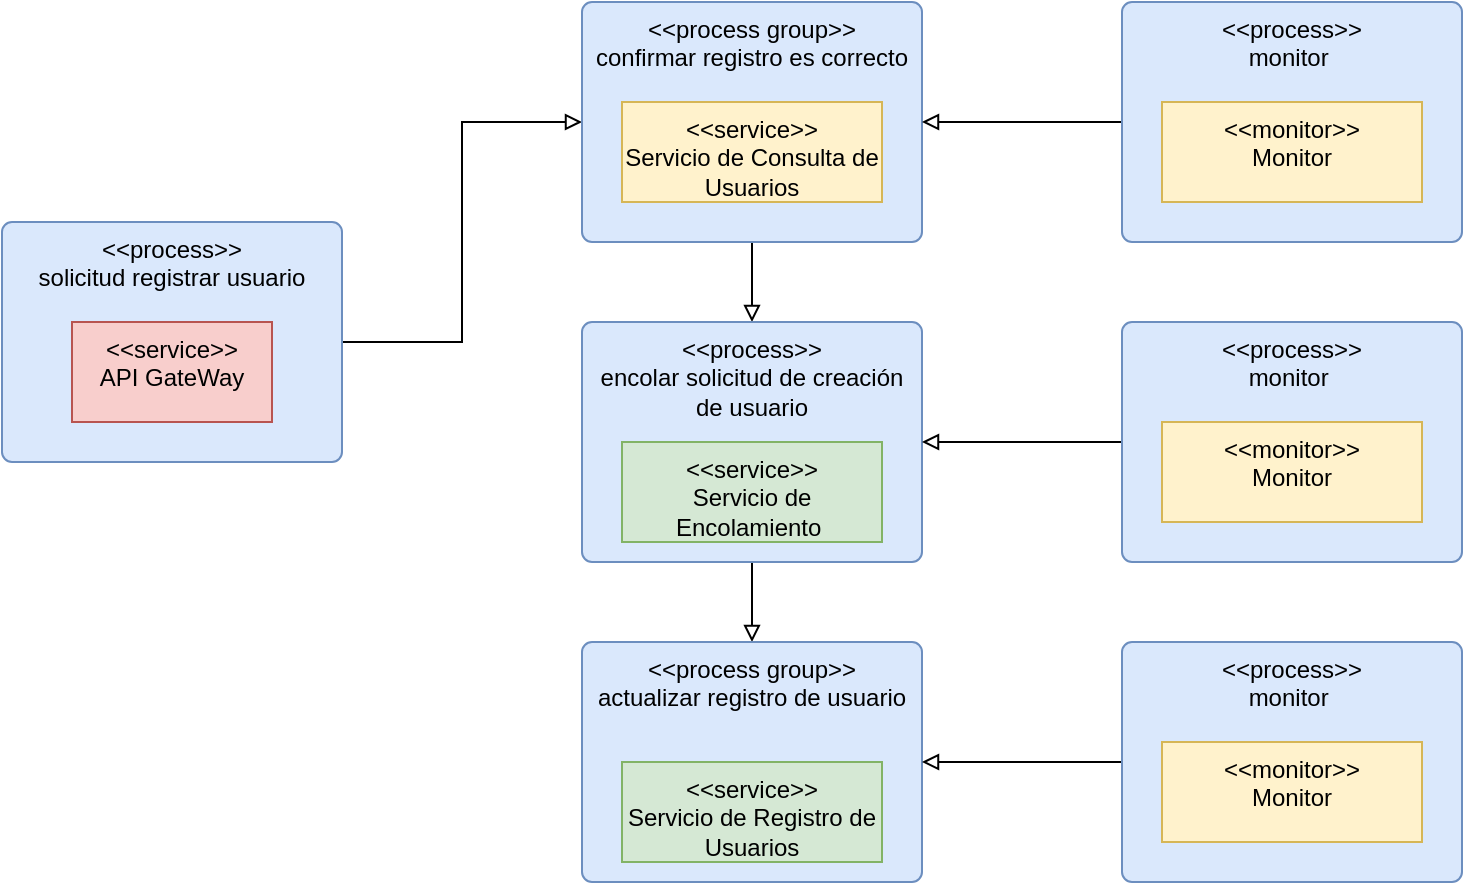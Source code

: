 <mxfile version="23.1.2" type="github">
  <diagram name="Page-1" id="3fo4hDpq8MDJEKPzps9l">
    <mxGraphModel dx="1142" dy="665" grid="1" gridSize="10" guides="1" tooltips="1" connect="1" arrows="1" fold="1" page="1" pageScale="1" pageWidth="850" pageHeight="1100" math="0" shadow="0">
      <root>
        <mxCell id="0" />
        <mxCell id="1" parent="0" />
        <mxCell id="6HdUD3fqdedWInNd4ySQ-5" style="edgeStyle=orthogonalEdgeStyle;rounded=0;orthogonalLoop=1;jettySize=auto;html=1;endArrow=block;endFill=0;" edge="1" parent="1" source="6HdUD3fqdedWInNd4ySQ-2" target="6HdUD3fqdedWInNd4ySQ-3">
          <mxGeometry relative="1" as="geometry" />
        </mxCell>
        <mxCell id="6HdUD3fqdedWInNd4ySQ-2" value="&amp;lt;&amp;lt;process&amp;gt;&amp;gt;&lt;br&gt;solicitud registrar usuario" style="html=1;align=center;verticalAlign=top;rounded=1;absoluteArcSize=1;arcSize=10;dashed=0;whiteSpace=wrap;fillColor=#dae8fc;strokeColor=#6c8ebf;" vertex="1" parent="1">
          <mxGeometry x="40" y="420" width="170" height="120" as="geometry" />
        </mxCell>
        <mxCell id="6HdUD3fqdedWInNd4ySQ-1" value="&amp;lt;&amp;lt;service&amp;gt;&amp;gt;&lt;br&gt;API GateWay" style="html=1;dashed=0;whiteSpace=wrap;verticalAlign=top;fillColor=#f8cecc;strokeColor=#b85450;" vertex="1" parent="1">
          <mxGeometry x="75" y="470" width="100" height="50" as="geometry" />
        </mxCell>
        <mxCell id="6HdUD3fqdedWInNd4ySQ-8" style="edgeStyle=orthogonalEdgeStyle;rounded=0;orthogonalLoop=1;jettySize=auto;html=1;endArrow=block;endFill=0;" edge="1" parent="1" source="6HdUD3fqdedWInNd4ySQ-3" target="6HdUD3fqdedWInNd4ySQ-6">
          <mxGeometry relative="1" as="geometry" />
        </mxCell>
        <mxCell id="6HdUD3fqdedWInNd4ySQ-3" value="&amp;lt;&amp;lt;process group&amp;gt;&amp;gt;&lt;br&gt;confirmar registro es correcto" style="html=1;align=center;verticalAlign=top;rounded=1;absoluteArcSize=1;arcSize=10;dashed=0;whiteSpace=wrap;fillColor=#dae8fc;strokeColor=#6c8ebf;" vertex="1" parent="1">
          <mxGeometry x="330" y="310" width="170" height="120" as="geometry" />
        </mxCell>
        <mxCell id="6HdUD3fqdedWInNd4ySQ-4" value="&amp;lt;&amp;lt;service&amp;gt;&amp;gt;&lt;br&gt;Servicio de Consulta de Usuarios" style="html=1;dashed=0;whiteSpace=wrap;verticalAlign=top;fillColor=#fff2cc;strokeColor=#d6b656;" vertex="1" parent="1">
          <mxGeometry x="350" y="360" width="130" height="50" as="geometry" />
        </mxCell>
        <mxCell id="6HdUD3fqdedWInNd4ySQ-11" style="edgeStyle=orthogonalEdgeStyle;rounded=0;orthogonalLoop=1;jettySize=auto;html=1;endArrow=block;endFill=0;" edge="1" parent="1" source="6HdUD3fqdedWInNd4ySQ-6" target="6HdUD3fqdedWInNd4ySQ-9">
          <mxGeometry relative="1" as="geometry" />
        </mxCell>
        <mxCell id="6HdUD3fqdedWInNd4ySQ-6" value="&amp;lt;&amp;lt;process&amp;gt;&amp;gt;&lt;br&gt;encolar solicitud de creación de usuario" style="html=1;align=center;verticalAlign=top;rounded=1;absoluteArcSize=1;arcSize=10;dashed=0;whiteSpace=wrap;fillColor=#dae8fc;strokeColor=#6c8ebf;" vertex="1" parent="1">
          <mxGeometry x="330" y="470" width="170" height="120" as="geometry" />
        </mxCell>
        <mxCell id="6HdUD3fqdedWInNd4ySQ-7" value="&amp;lt;&amp;lt;service&amp;gt;&amp;gt;&lt;br&gt;Servicio de Encolamiento&amp;nbsp;" style="html=1;dashed=0;whiteSpace=wrap;verticalAlign=top;fillColor=#d5e8d4;strokeColor=#82b366;" vertex="1" parent="1">
          <mxGeometry x="350" y="530" width="130" height="50" as="geometry" />
        </mxCell>
        <mxCell id="6HdUD3fqdedWInNd4ySQ-9" value="&amp;lt;&amp;lt;process group&amp;gt;&amp;gt;&lt;br&gt;actualizar registro de usuario" style="html=1;align=center;verticalAlign=top;rounded=1;absoluteArcSize=1;arcSize=10;dashed=0;whiteSpace=wrap;fillColor=#dae8fc;strokeColor=#6c8ebf;" vertex="1" parent="1">
          <mxGeometry x="330" y="630" width="170" height="120" as="geometry" />
        </mxCell>
        <mxCell id="6HdUD3fqdedWInNd4ySQ-10" value="&amp;lt;&amp;lt;service&amp;gt;&amp;gt;&lt;br&gt;Servicio de Registro de Usuarios" style="html=1;dashed=0;whiteSpace=wrap;verticalAlign=top;fillColor=#d5e8d4;strokeColor=#82b366;" vertex="1" parent="1">
          <mxGeometry x="350" y="690" width="130" height="50" as="geometry" />
        </mxCell>
        <mxCell id="6HdUD3fqdedWInNd4ySQ-14" style="edgeStyle=orthogonalEdgeStyle;rounded=0;orthogonalLoop=1;jettySize=auto;html=1;endArrow=block;endFill=0;" edge="1" parent="1" source="6HdUD3fqdedWInNd4ySQ-12" target="6HdUD3fqdedWInNd4ySQ-3">
          <mxGeometry relative="1" as="geometry" />
        </mxCell>
        <mxCell id="6HdUD3fqdedWInNd4ySQ-12" value="&amp;lt;&amp;lt;process&amp;gt;&amp;gt;&lt;br&gt;monitor&amp;nbsp;" style="html=1;align=center;verticalAlign=top;rounded=1;absoluteArcSize=1;arcSize=10;dashed=0;whiteSpace=wrap;fillColor=#dae8fc;strokeColor=#6c8ebf;" vertex="1" parent="1">
          <mxGeometry x="600" y="310" width="170" height="120" as="geometry" />
        </mxCell>
        <mxCell id="6HdUD3fqdedWInNd4ySQ-13" value="&amp;lt;&amp;lt;monitor&amp;gt;&amp;gt;&lt;br&gt;Monitor" style="html=1;dashed=0;whiteSpace=wrap;verticalAlign=top;fillColor=#fff2cc;strokeColor=#d6b656;" vertex="1" parent="1">
          <mxGeometry x="620" y="360" width="130" height="50" as="geometry" />
        </mxCell>
        <mxCell id="6HdUD3fqdedWInNd4ySQ-17" style="edgeStyle=orthogonalEdgeStyle;rounded=0;orthogonalLoop=1;jettySize=auto;html=1;endArrow=block;endFill=0;" edge="1" parent="1" source="6HdUD3fqdedWInNd4ySQ-15" target="6HdUD3fqdedWInNd4ySQ-6">
          <mxGeometry relative="1" as="geometry" />
        </mxCell>
        <mxCell id="6HdUD3fqdedWInNd4ySQ-15" value="&amp;lt;&amp;lt;process&amp;gt;&amp;gt;&lt;br&gt;monitor&amp;nbsp;" style="html=1;align=center;verticalAlign=top;rounded=1;absoluteArcSize=1;arcSize=10;dashed=0;whiteSpace=wrap;fillColor=#dae8fc;strokeColor=#6c8ebf;" vertex="1" parent="1">
          <mxGeometry x="600" y="470" width="170" height="120" as="geometry" />
        </mxCell>
        <mxCell id="6HdUD3fqdedWInNd4ySQ-16" value="&amp;lt;&amp;lt;monitor&amp;gt;&amp;gt;&lt;br&gt;Monitor" style="html=1;dashed=0;whiteSpace=wrap;verticalAlign=top;fillColor=#fff2cc;strokeColor=#d6b656;" vertex="1" parent="1">
          <mxGeometry x="620" y="520" width="130" height="50" as="geometry" />
        </mxCell>
        <mxCell id="6HdUD3fqdedWInNd4ySQ-20" style="edgeStyle=orthogonalEdgeStyle;rounded=0;orthogonalLoop=1;jettySize=auto;html=1;endArrow=block;endFill=0;" edge="1" parent="1" source="6HdUD3fqdedWInNd4ySQ-18" target="6HdUD3fqdedWInNd4ySQ-9">
          <mxGeometry relative="1" as="geometry" />
        </mxCell>
        <mxCell id="6HdUD3fqdedWInNd4ySQ-18" value="&amp;lt;&amp;lt;process&amp;gt;&amp;gt;&lt;br&gt;monitor&amp;nbsp;" style="html=1;align=center;verticalAlign=top;rounded=1;absoluteArcSize=1;arcSize=10;dashed=0;whiteSpace=wrap;fillColor=#dae8fc;strokeColor=#6c8ebf;" vertex="1" parent="1">
          <mxGeometry x="600" y="630" width="170" height="120" as="geometry" />
        </mxCell>
        <mxCell id="6HdUD3fqdedWInNd4ySQ-19" value="&amp;lt;&amp;lt;monitor&amp;gt;&amp;gt;&lt;br&gt;Monitor" style="html=1;dashed=0;whiteSpace=wrap;verticalAlign=top;fillColor=#fff2cc;strokeColor=#d6b656;" vertex="1" parent="1">
          <mxGeometry x="620" y="680" width="130" height="50" as="geometry" />
        </mxCell>
      </root>
    </mxGraphModel>
  </diagram>
</mxfile>
